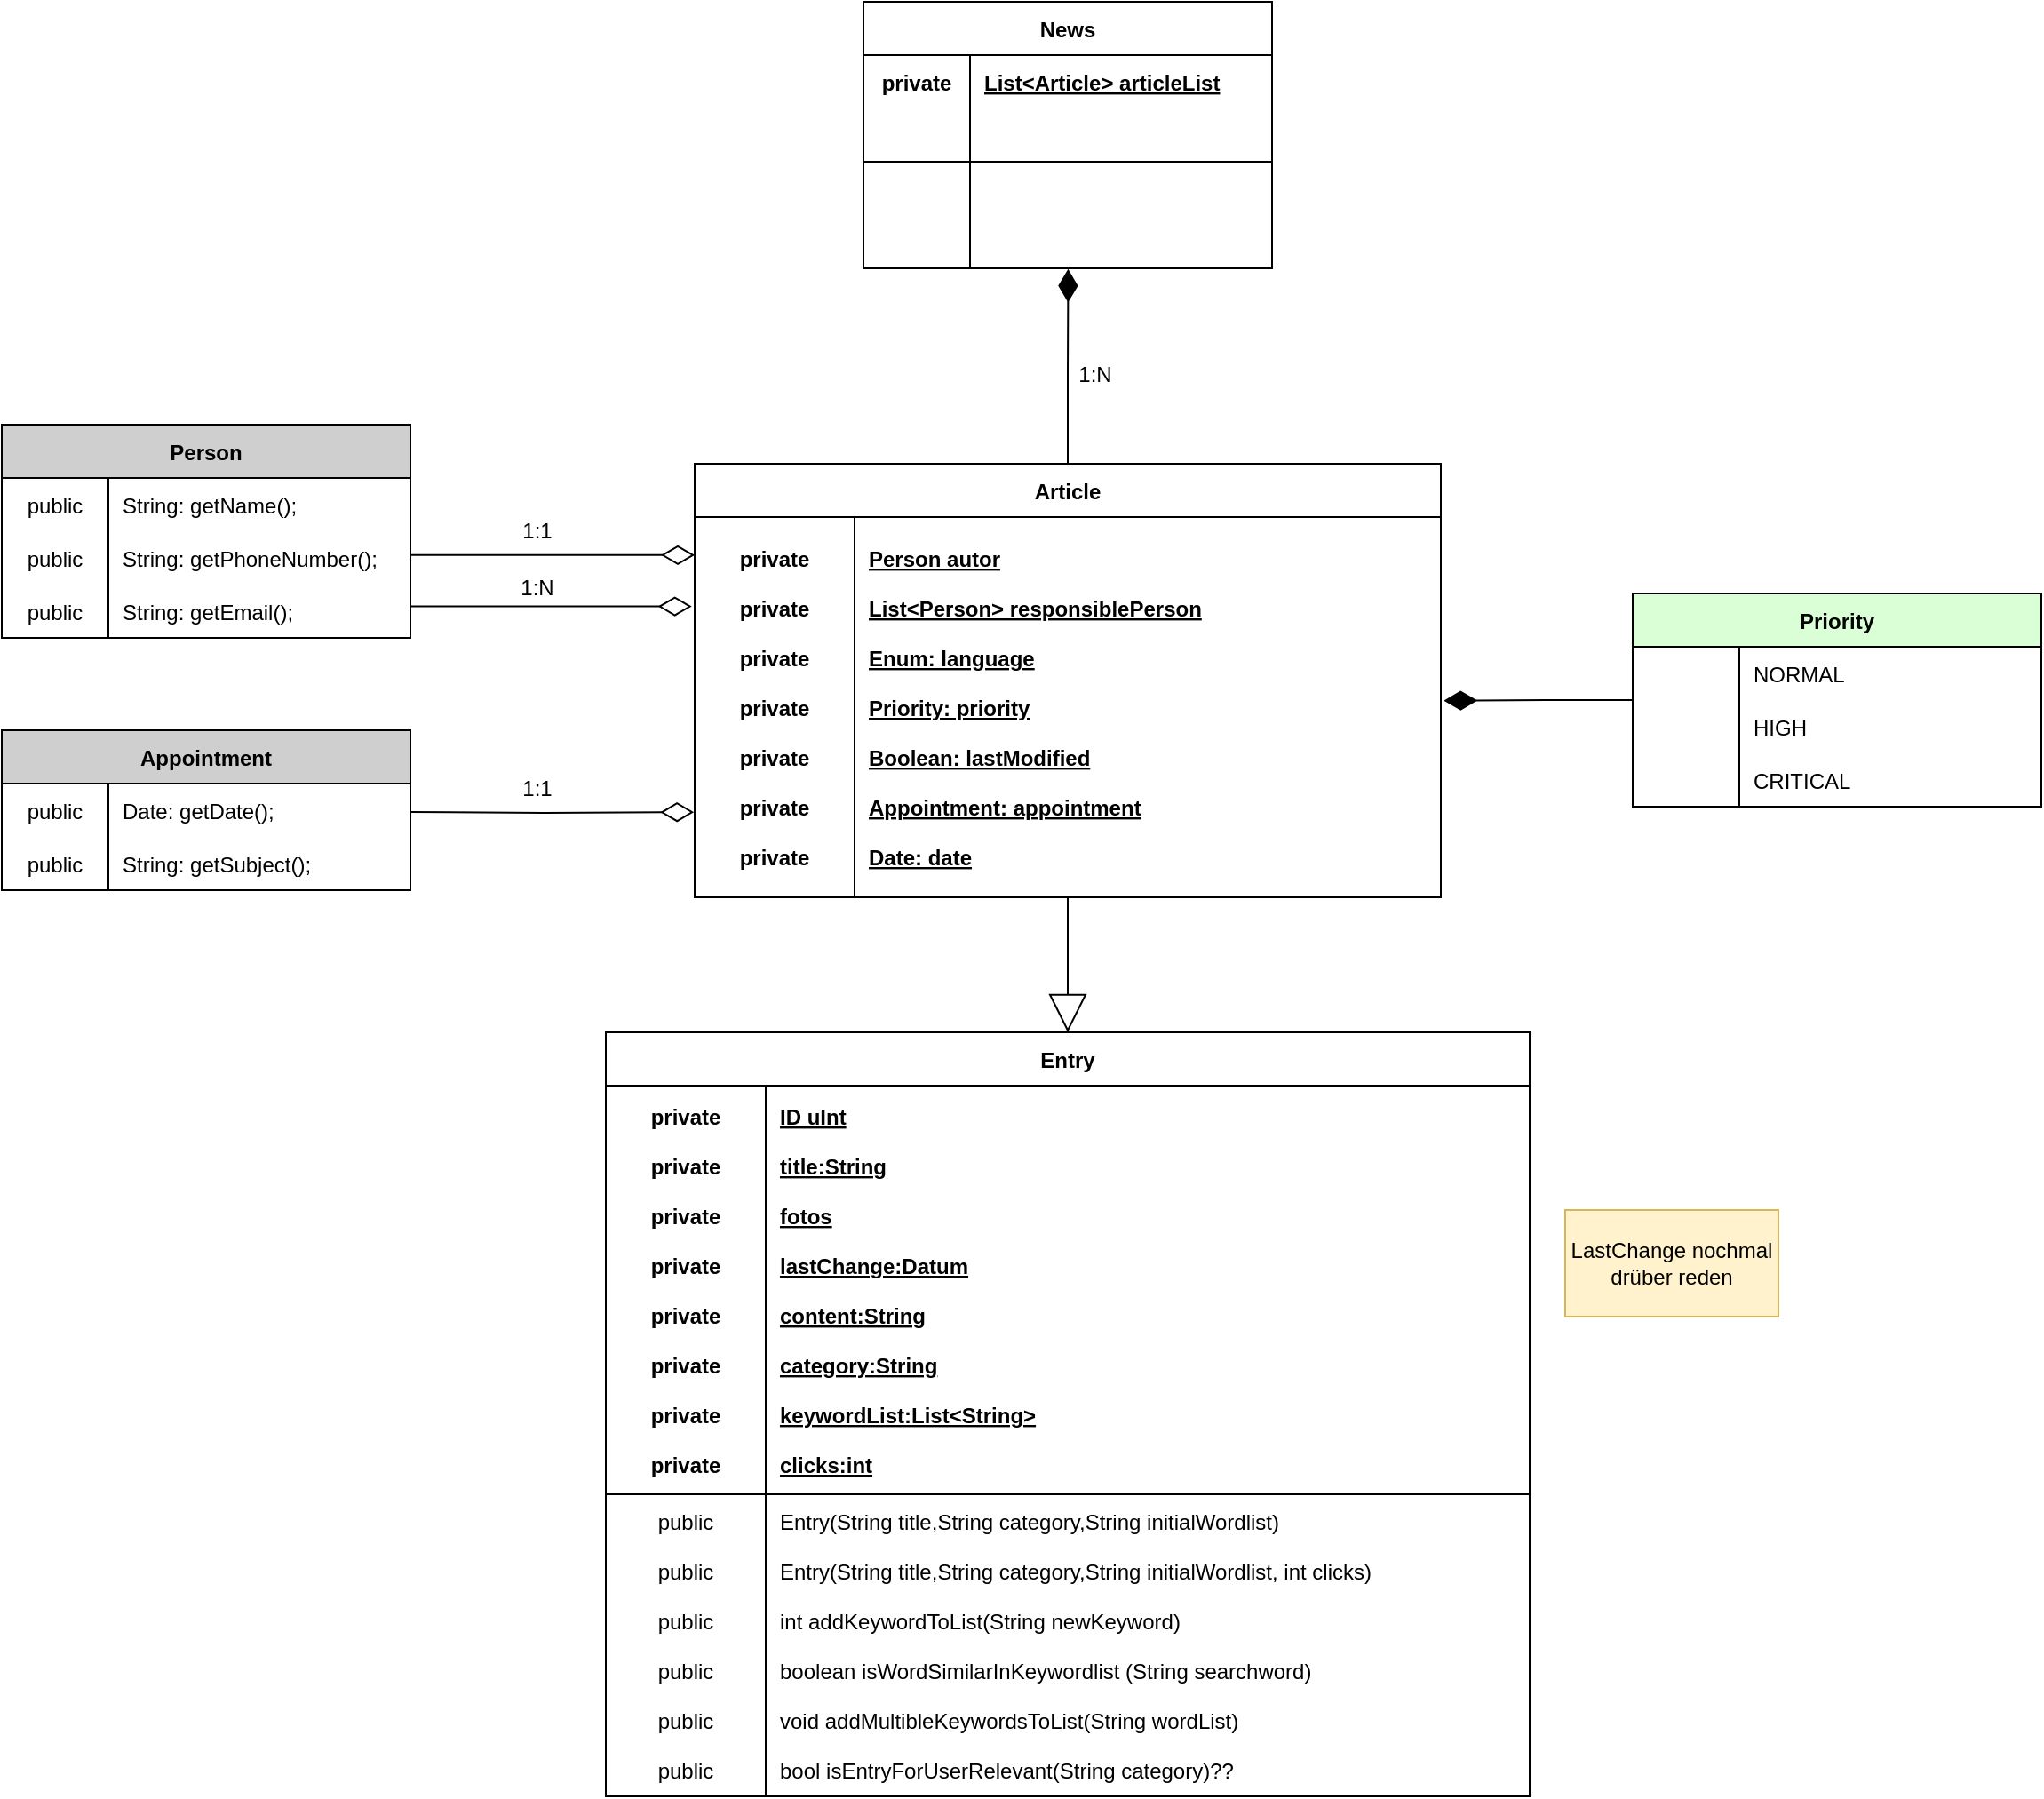 <mxfile version="16.0.0" type="device"><diagram id="8Mi74tu6UB0jfK3q9wta" name="Page-1"><mxGraphModel dx="1075" dy="2206" grid="1" gridSize="10" guides="1" tooltips="1" connect="1" arrows="1" fold="1" page="1" pageScale="1" pageWidth="827" pageHeight="1169" math="0" shadow="0"><root><mxCell id="0"/><mxCell id="1" parent="0"/><mxCell id="CqSebgmrQ0g2uFQ6BsL6-1" value="Entry" style="shape=table;startSize=30;container=1;collapsible=1;childLayout=tableLayout;fixedRows=1;rowLines=0;fontStyle=1;align=center;resizeLast=1;" vertex="1" parent="1"><mxGeometry x="1280" y="-450" width="520" height="430" as="geometry"/></mxCell><mxCell id="CqSebgmrQ0g2uFQ6BsL6-2" value="" style="shape=partialRectangle;collapsible=0;dropTarget=0;pointerEvents=0;fillColor=none;top=0;left=0;bottom=1;right=0;points=[[0,0.5],[1,0.5]];portConstraint=eastwest;" vertex="1" parent="CqSebgmrQ0g2uFQ6BsL6-1"><mxGeometry y="30" width="520" height="230" as="geometry"/></mxCell><mxCell id="CqSebgmrQ0g2uFQ6BsL6-3" value="private&#10;&#10;private&#10;&#10;private&#10;&#10;private&#10;&#10;private&#10;&#10;private&#10;&#10;private&#10;&#10;private" style="shape=partialRectangle;connectable=0;fillColor=none;top=0;left=0;bottom=0;right=0;fontStyle=1;overflow=hidden;" vertex="1" parent="CqSebgmrQ0g2uFQ6BsL6-2"><mxGeometry width="90" height="230" as="geometry"><mxRectangle width="90" height="230" as="alternateBounds"/></mxGeometry></mxCell><mxCell id="CqSebgmrQ0g2uFQ6BsL6-4" value="ID uInt&#10;&#10;title:String&#10;&#10;fotos&#10;&#10;lastChange:Datum&#10;&#10;content:String&#10;&#10;category:String&#10;&#10;keywordList:List&lt;String&gt;&#10;&#10;clicks:int" style="shape=partialRectangle;connectable=0;fillColor=none;top=0;left=0;bottom=0;right=0;align=left;spacingLeft=6;fontStyle=5;overflow=hidden;" vertex="1" parent="CqSebgmrQ0g2uFQ6BsL6-2"><mxGeometry x="90" width="430" height="230" as="geometry"><mxRectangle width="430" height="230" as="alternateBounds"/></mxGeometry></mxCell><mxCell id="CqSebgmrQ0g2uFQ6BsL6-5" value="" style="shape=partialRectangle;collapsible=0;dropTarget=0;pointerEvents=0;fillColor=none;top=0;left=0;bottom=0;right=0;points=[[0,0.5],[1,0.5]];portConstraint=eastwest;" vertex="1" parent="CqSebgmrQ0g2uFQ6BsL6-1"><mxGeometry y="260" width="520" height="170" as="geometry"/></mxCell><mxCell id="CqSebgmrQ0g2uFQ6BsL6-6" value="public&#10;&#10;public&#10;&#10;public&#10;&#10;public&#10;&#10;public&#10;&#10;public" style="shape=partialRectangle;connectable=0;fillColor=none;top=0;left=0;bottom=0;right=0;editable=1;overflow=hidden;" vertex="1" parent="CqSebgmrQ0g2uFQ6BsL6-5"><mxGeometry width="90" height="170" as="geometry"><mxRectangle width="90" height="170" as="alternateBounds"/></mxGeometry></mxCell><mxCell id="CqSebgmrQ0g2uFQ6BsL6-7" value="Entry(String title,String category,String initialWordlist)&#10;&#10;Entry(String title,String category,String initialWordlist, int clicks)&#10;&#10;int addKeywordToList(String newKeyword)&#10;&#10;boolean isWordSimilarInKeywordlist (String searchword)&#10;&#10;void addMultibleKeywordsToList(String wordList)&#10;&#10;bool isEntryForUserRelevant(String category)??" style="shape=partialRectangle;connectable=0;fillColor=none;top=0;left=0;bottom=0;right=0;align=left;spacingLeft=6;overflow=hidden;" vertex="1" parent="CqSebgmrQ0g2uFQ6BsL6-5"><mxGeometry x="90" width="430" height="170" as="geometry"><mxRectangle width="430" height="170" as="alternateBounds"/></mxGeometry></mxCell><mxCell id="CqSebgmrQ0g2uFQ6BsL6-46" style="edgeStyle=orthogonalEdgeStyle;rounded=0;orthogonalLoop=1;jettySize=auto;html=1;exitX=0.5;exitY=0;exitDx=0;exitDy=0;entryX=0.501;entryY=1.011;entryDx=0;entryDy=0;entryPerimeter=0;endArrow=diamondThin;endFill=1;startSize=9;endSize=16;" edge="1" parent="1" source="CqSebgmrQ0g2uFQ6BsL6-21" target="CqSebgmrQ0g2uFQ6BsL6-43"><mxGeometry relative="1" as="geometry"/></mxCell><mxCell id="CqSebgmrQ0g2uFQ6BsL6-21" value="Article" style="shape=table;startSize=30;container=1;collapsible=1;childLayout=tableLayout;fixedRows=1;rowLines=0;fontStyle=1;align=center;resizeLast=1;" vertex="1" parent="1"><mxGeometry x="1330" y="-770" width="420" height="244" as="geometry"/></mxCell><mxCell id="CqSebgmrQ0g2uFQ6BsL6-22" value="" style="shape=partialRectangle;collapsible=0;dropTarget=0;pointerEvents=0;fillColor=none;top=0;left=0;bottom=1;right=0;points=[[0,0.5],[1,0.5]];portConstraint=eastwest;" vertex="1" parent="CqSebgmrQ0g2uFQ6BsL6-21"><mxGeometry y="30" width="420" height="214" as="geometry"/></mxCell><mxCell id="CqSebgmrQ0g2uFQ6BsL6-23" value="private&#10;&#10;private&#10;&#10;private&#10;&#10;private&#10;&#10;private&#10;&#10;private&#10;&#10;private" style="shape=partialRectangle;connectable=0;fillColor=none;top=0;left=0;bottom=0;right=0;fontStyle=1;overflow=hidden;" vertex="1" parent="CqSebgmrQ0g2uFQ6BsL6-22"><mxGeometry width="90" height="214" as="geometry"><mxRectangle width="90" height="214" as="alternateBounds"/></mxGeometry></mxCell><mxCell id="CqSebgmrQ0g2uFQ6BsL6-24" value="Person autor&#10;&#10;List&lt;Person&gt; responsiblePerson&#10;&#10;Enum: language&#10;&#10;Priority: priority&#10;&#10;Boolean: lastModified&#10;&#10;Appointment: appointment&#10;&#10;Date: date" style="shape=partialRectangle;connectable=0;fillColor=none;top=0;left=0;bottom=0;right=0;align=left;spacingLeft=6;fontStyle=5;overflow=hidden;" vertex="1" parent="CqSebgmrQ0g2uFQ6BsL6-22"><mxGeometry x="90" width="330" height="214" as="geometry"><mxRectangle width="330" height="214" as="alternateBounds"/></mxGeometry></mxCell><mxCell id="CqSebgmrQ0g2uFQ6BsL6-31" style="edgeStyle=orthogonalEdgeStyle;rounded=0;orthogonalLoop=1;jettySize=auto;html=1;endArrow=block;endFill=0;startSize=12;endSize=19;entryX=0.5;entryY=0;entryDx=0;entryDy=0;exitX=0.5;exitY=1;exitDx=0;exitDy=0;" edge="1" parent="1" source="CqSebgmrQ0g2uFQ6BsL6-21" target="CqSebgmrQ0g2uFQ6BsL6-1"><mxGeometry relative="1" as="geometry"><Array as="points"/><mxPoint x="1931" y="-85" as="targetPoint"/><mxPoint x="1540" y="-250" as="sourcePoint"/></mxGeometry></mxCell><mxCell id="CqSebgmrQ0g2uFQ6BsL6-32" value="LastChange nochmal drüber reden" style="whiteSpace=wrap;html=1;fillColor=#fff2cc;strokeColor=#d6b656;" vertex="1" parent="1"><mxGeometry x="1820" y="-350" width="120" height="60" as="geometry"/></mxCell><mxCell id="CqSebgmrQ0g2uFQ6BsL6-33" value="News" style="shape=table;startSize=30;container=1;collapsible=1;childLayout=tableLayout;fixedRows=1;rowLines=0;fontStyle=1;align=center;resizeLast=1;labelBackgroundColor=none;" vertex="1" parent="1"><mxGeometry x="1425" y="-1030" width="230" height="150" as="geometry"/></mxCell><mxCell id="CqSebgmrQ0g2uFQ6BsL6-34" value="" style="shape=partialRectangle;collapsible=0;dropTarget=0;pointerEvents=0;fillColor=none;top=0;left=0;bottom=0;right=0;points=[[0,0.5],[1,0.5]];portConstraint=eastwest;labelBackgroundColor=#FFE6CC;" vertex="1" parent="CqSebgmrQ0g2uFQ6BsL6-33"><mxGeometry y="30" width="230" height="30" as="geometry"/></mxCell><mxCell id="CqSebgmrQ0g2uFQ6BsL6-35" value="private" style="shape=partialRectangle;connectable=0;fillColor=none;top=0;left=0;bottom=0;right=0;fontStyle=1;overflow=hidden;labelBackgroundColor=none;" vertex="1" parent="CqSebgmrQ0g2uFQ6BsL6-34"><mxGeometry width="60" height="30" as="geometry"><mxRectangle width="60" height="30" as="alternateBounds"/></mxGeometry></mxCell><mxCell id="CqSebgmrQ0g2uFQ6BsL6-36" value="List&lt;Article&gt; articleList" style="shape=partialRectangle;connectable=0;fillColor=none;top=0;left=0;bottom=0;right=0;align=left;spacingLeft=6;fontStyle=5;overflow=hidden;labelBackgroundColor=none;" vertex="1" parent="CqSebgmrQ0g2uFQ6BsL6-34"><mxGeometry x="60" width="170" height="30" as="geometry"><mxRectangle width="170" height="30" as="alternateBounds"/></mxGeometry></mxCell><mxCell id="CqSebgmrQ0g2uFQ6BsL6-37" value="" style="shape=partialRectangle;collapsible=0;dropTarget=0;pointerEvents=0;fillColor=none;top=0;left=0;bottom=1;right=0;points=[[0,0.5],[1,0.5]];portConstraint=eastwest;labelBackgroundColor=#FFE6CC;" vertex="1" parent="CqSebgmrQ0g2uFQ6BsL6-33"><mxGeometry y="60" width="230" height="30" as="geometry"/></mxCell><mxCell id="CqSebgmrQ0g2uFQ6BsL6-38" value="" style="shape=partialRectangle;connectable=0;fillColor=none;top=0;left=0;bottom=0;right=0;fontStyle=1;overflow=hidden;labelBackgroundColor=#FFE6CC;" vertex="1" parent="CqSebgmrQ0g2uFQ6BsL6-37"><mxGeometry width="60" height="30" as="geometry"><mxRectangle width="60" height="30" as="alternateBounds"/></mxGeometry></mxCell><mxCell id="CqSebgmrQ0g2uFQ6BsL6-39" value="" style="shape=partialRectangle;connectable=0;fillColor=none;top=0;left=0;bottom=0;right=0;align=left;spacingLeft=6;fontStyle=5;overflow=hidden;labelBackgroundColor=#FFE6CC;" vertex="1" parent="CqSebgmrQ0g2uFQ6BsL6-37"><mxGeometry x="60" width="170" height="30" as="geometry"><mxRectangle width="170" height="30" as="alternateBounds"/></mxGeometry></mxCell><mxCell id="CqSebgmrQ0g2uFQ6BsL6-40" value="" style="shape=partialRectangle;collapsible=0;dropTarget=0;pointerEvents=0;fillColor=none;top=0;left=0;bottom=0;right=0;points=[[0,0.5],[1,0.5]];portConstraint=eastwest;labelBackgroundColor=#FFE6CC;" vertex="1" parent="CqSebgmrQ0g2uFQ6BsL6-33"><mxGeometry y="90" width="230" height="30" as="geometry"/></mxCell><mxCell id="CqSebgmrQ0g2uFQ6BsL6-41" value="" style="shape=partialRectangle;connectable=0;fillColor=none;top=0;left=0;bottom=0;right=0;editable=1;overflow=hidden;labelBackgroundColor=#FFE6CC;" vertex="1" parent="CqSebgmrQ0g2uFQ6BsL6-40"><mxGeometry width="60" height="30" as="geometry"><mxRectangle width="60" height="30" as="alternateBounds"/></mxGeometry></mxCell><mxCell id="CqSebgmrQ0g2uFQ6BsL6-42" value="" style="shape=partialRectangle;connectable=0;fillColor=none;top=0;left=0;bottom=0;right=0;align=left;spacingLeft=6;overflow=hidden;labelBackgroundColor=#FFE6CC;" vertex="1" parent="CqSebgmrQ0g2uFQ6BsL6-40"><mxGeometry x="60" width="170" height="30" as="geometry"><mxRectangle width="170" height="30" as="alternateBounds"/></mxGeometry></mxCell><mxCell id="CqSebgmrQ0g2uFQ6BsL6-43" value="" style="shape=partialRectangle;collapsible=0;dropTarget=0;pointerEvents=0;fillColor=none;top=0;left=0;bottom=0;right=0;points=[[0,0.5],[1,0.5]];portConstraint=eastwest;labelBackgroundColor=#FFE6CC;" vertex="1" parent="CqSebgmrQ0g2uFQ6BsL6-33"><mxGeometry y="120" width="230" height="30" as="geometry"/></mxCell><mxCell id="CqSebgmrQ0g2uFQ6BsL6-44" value="" style="shape=partialRectangle;connectable=0;fillColor=none;top=0;left=0;bottom=0;right=0;editable=1;overflow=hidden;labelBackgroundColor=#FFE6CC;" vertex="1" parent="CqSebgmrQ0g2uFQ6BsL6-43"><mxGeometry width="60" height="30" as="geometry"><mxRectangle width="60" height="30" as="alternateBounds"/></mxGeometry></mxCell><mxCell id="CqSebgmrQ0g2uFQ6BsL6-45" value="" style="shape=partialRectangle;connectable=0;fillColor=none;top=0;left=0;bottom=0;right=0;align=left;spacingLeft=6;overflow=hidden;labelBackgroundColor=#FFE6CC;" vertex="1" parent="CqSebgmrQ0g2uFQ6BsL6-43"><mxGeometry x="60" width="170" height="30" as="geometry"><mxRectangle width="170" height="30" as="alternateBounds"/></mxGeometry></mxCell><mxCell id="CqSebgmrQ0g2uFQ6BsL6-47" value="Appointment" style="shape=table;startSize=30;container=1;collapsible=1;childLayout=tableLayout;fixedRows=1;rowLines=0;fontStyle=1;align=center;resizeLast=1;labelBackgroundColor=none;fillColor=#CFCFCF;" vertex="1" parent="1"><mxGeometry x="940" y="-620" width="230" height="90" as="geometry"/></mxCell><mxCell id="CqSebgmrQ0g2uFQ6BsL6-54" value="" style="shape=partialRectangle;collapsible=0;dropTarget=0;pointerEvents=0;fillColor=none;top=0;left=0;bottom=0;right=0;points=[[0,0.5],[1,0.5]];portConstraint=eastwest;labelBackgroundColor=#FFE6CC;" vertex="1" parent="CqSebgmrQ0g2uFQ6BsL6-47"><mxGeometry y="30" width="230" height="30" as="geometry"/></mxCell><mxCell id="CqSebgmrQ0g2uFQ6BsL6-55" value="public" style="shape=partialRectangle;connectable=0;fillColor=none;top=0;left=0;bottom=0;right=0;editable=1;overflow=hidden;labelBackgroundColor=none;" vertex="1" parent="CqSebgmrQ0g2uFQ6BsL6-54"><mxGeometry width="60" height="30" as="geometry"><mxRectangle width="60" height="30" as="alternateBounds"/></mxGeometry></mxCell><mxCell id="CqSebgmrQ0g2uFQ6BsL6-56" value="Date: getDate();" style="shape=partialRectangle;connectable=0;fillColor=none;top=0;left=0;bottom=0;right=0;align=left;spacingLeft=6;overflow=hidden;labelBackgroundColor=none;" vertex="1" parent="CqSebgmrQ0g2uFQ6BsL6-54"><mxGeometry x="60" width="170" height="30" as="geometry"><mxRectangle width="170" height="30" as="alternateBounds"/></mxGeometry></mxCell><mxCell id="CqSebgmrQ0g2uFQ6BsL6-57" value="" style="shape=partialRectangle;collapsible=0;dropTarget=0;pointerEvents=0;fillColor=none;top=0;left=0;bottom=0;right=0;points=[[0,0.5],[1,0.5]];portConstraint=eastwest;labelBackgroundColor=#FFE6CC;" vertex="1" parent="CqSebgmrQ0g2uFQ6BsL6-47"><mxGeometry y="60" width="230" height="30" as="geometry"/></mxCell><mxCell id="CqSebgmrQ0g2uFQ6BsL6-58" value="public" style="shape=partialRectangle;connectable=0;fillColor=none;top=0;left=0;bottom=0;right=0;editable=1;overflow=hidden;labelBackgroundColor=none;fontColor=default;" vertex="1" parent="CqSebgmrQ0g2uFQ6BsL6-57"><mxGeometry width="60" height="30" as="geometry"><mxRectangle width="60" height="30" as="alternateBounds"/></mxGeometry></mxCell><mxCell id="CqSebgmrQ0g2uFQ6BsL6-59" value="String: getSubject();" style="shape=partialRectangle;connectable=0;fillColor=none;top=0;left=0;bottom=0;right=0;align=left;spacingLeft=6;overflow=hidden;labelBackgroundColor=none;" vertex="1" parent="CqSebgmrQ0g2uFQ6BsL6-57"><mxGeometry x="60" width="170" height="30" as="geometry"><mxRectangle width="170" height="30" as="alternateBounds"/></mxGeometry></mxCell><mxCell id="CqSebgmrQ0g2uFQ6BsL6-60" style="edgeStyle=orthogonalEdgeStyle;rounded=0;orthogonalLoop=1;jettySize=auto;html=1;entryX=-0.001;entryY=0.776;entryDx=0;entryDy=0;entryPerimeter=0;fontColor=default;endArrow=diamondThin;endFill=0;startSize=9;endSize=16;" edge="1" parent="1" target="CqSebgmrQ0g2uFQ6BsL6-22"><mxGeometry relative="1" as="geometry"><mxPoint x="1170" y="-574" as="sourcePoint"/></mxGeometry></mxCell><mxCell id="CqSebgmrQ0g2uFQ6BsL6-61" value="Person" style="shape=table;startSize=30;container=1;collapsible=1;childLayout=tableLayout;fixedRows=1;rowLines=0;fontStyle=1;align=center;resizeLast=1;labelBackgroundColor=none;rounded=0;shadow=0;sketch=0;gradientColor=none;fillColor=#CFCFCF;" vertex="1" parent="1"><mxGeometry x="940" y="-792" width="230" height="120" as="geometry"/></mxCell><mxCell id="CqSebgmrQ0g2uFQ6BsL6-62" value="" style="shape=partialRectangle;collapsible=0;dropTarget=0;pointerEvents=0;fillColor=none;top=0;left=0;bottom=0;right=0;points=[[0,0.5],[1,0.5]];portConstraint=eastwest;labelBackgroundColor=#FFE6CC;" vertex="1" parent="CqSebgmrQ0g2uFQ6BsL6-61"><mxGeometry y="30" width="230" height="30" as="geometry"/></mxCell><mxCell id="CqSebgmrQ0g2uFQ6BsL6-63" value="public" style="shape=partialRectangle;connectable=0;fillColor=none;top=0;left=0;bottom=0;right=0;fontStyle=0;overflow=hidden;labelBackgroundColor=none;" vertex="1" parent="CqSebgmrQ0g2uFQ6BsL6-62"><mxGeometry width="60" height="30" as="geometry"><mxRectangle width="60" height="30" as="alternateBounds"/></mxGeometry></mxCell><mxCell id="CqSebgmrQ0g2uFQ6BsL6-64" value="String: getName();" style="shape=partialRectangle;connectable=0;fillColor=none;top=0;left=0;bottom=0;right=0;align=left;spacingLeft=6;fontStyle=0;overflow=hidden;labelBackgroundColor=none;" vertex="1" parent="CqSebgmrQ0g2uFQ6BsL6-62"><mxGeometry x="60" width="170" height="30" as="geometry"><mxRectangle width="170" height="30" as="alternateBounds"/></mxGeometry></mxCell><mxCell id="CqSebgmrQ0g2uFQ6BsL6-68" value="" style="shape=partialRectangle;collapsible=0;dropTarget=0;pointerEvents=0;fillColor=none;top=0;left=0;bottom=0;right=0;points=[[0,0.5],[1,0.5]];portConstraint=eastwest;labelBackgroundColor=#FFE6CC;" vertex="1" parent="CqSebgmrQ0g2uFQ6BsL6-61"><mxGeometry y="60" width="230" height="30" as="geometry"/></mxCell><mxCell id="CqSebgmrQ0g2uFQ6BsL6-69" value="public" style="shape=partialRectangle;connectable=0;fillColor=none;top=0;left=0;bottom=0;right=0;editable=1;overflow=hidden;labelBackgroundColor=none;" vertex="1" parent="CqSebgmrQ0g2uFQ6BsL6-68"><mxGeometry width="60" height="30" as="geometry"><mxRectangle width="60" height="30" as="alternateBounds"/></mxGeometry></mxCell><mxCell id="CqSebgmrQ0g2uFQ6BsL6-70" value="String: getPhoneNumber();" style="shape=partialRectangle;connectable=0;fillColor=none;top=0;left=0;bottom=0;right=0;align=left;spacingLeft=6;overflow=hidden;labelBackgroundColor=none;" vertex="1" parent="CqSebgmrQ0g2uFQ6BsL6-68"><mxGeometry x="60" width="170" height="30" as="geometry"><mxRectangle width="170" height="30" as="alternateBounds"/></mxGeometry></mxCell><mxCell id="CqSebgmrQ0g2uFQ6BsL6-71" value="" style="shape=partialRectangle;collapsible=0;dropTarget=0;pointerEvents=0;fillColor=none;top=0;left=0;bottom=0;right=0;points=[[0,0.5],[1,0.5]];portConstraint=eastwest;labelBackgroundColor=#FFE6CC;" vertex="1" parent="CqSebgmrQ0g2uFQ6BsL6-61"><mxGeometry y="90" width="230" height="30" as="geometry"/></mxCell><mxCell id="CqSebgmrQ0g2uFQ6BsL6-72" value="public" style="shape=partialRectangle;connectable=0;fillColor=none;top=0;left=0;bottom=0;right=0;editable=1;overflow=hidden;labelBackgroundColor=none;fontColor=default;" vertex="1" parent="CqSebgmrQ0g2uFQ6BsL6-71"><mxGeometry width="60" height="30" as="geometry"><mxRectangle width="60" height="30" as="alternateBounds"/></mxGeometry></mxCell><mxCell id="CqSebgmrQ0g2uFQ6BsL6-73" value="String: getEmail();" style="shape=partialRectangle;connectable=0;fillColor=none;top=0;left=0;bottom=0;right=0;align=left;spacingLeft=6;overflow=hidden;labelBackgroundColor=none;" vertex="1" parent="CqSebgmrQ0g2uFQ6BsL6-71"><mxGeometry x="60" width="170" height="30" as="geometry"><mxRectangle width="170" height="30" as="alternateBounds"/></mxGeometry></mxCell><mxCell id="CqSebgmrQ0g2uFQ6BsL6-74" style="edgeStyle=orthogonalEdgeStyle;rounded=0;orthogonalLoop=1;jettySize=auto;html=1;entryX=0;entryY=0.1;entryDx=0;entryDy=0;entryPerimeter=0;fontColor=default;endArrow=diamondThin;endFill=0;startSize=9;endSize=16;" edge="1" parent="1" source="CqSebgmrQ0g2uFQ6BsL6-68" target="CqSebgmrQ0g2uFQ6BsL6-22"><mxGeometry relative="1" as="geometry"><Array as="points"><mxPoint x="1210" y="-719"/></Array></mxGeometry></mxCell><mxCell id="CqSebgmrQ0g2uFQ6BsL6-75" style="edgeStyle=orthogonalEdgeStyle;rounded=0;orthogonalLoop=1;jettySize=auto;html=1;fontColor=default;endArrow=diamondThin;endFill=0;startSize=9;endSize=16;entryX=-0.004;entryY=0.235;entryDx=0;entryDy=0;entryPerimeter=0;" edge="1" parent="1" source="CqSebgmrQ0g2uFQ6BsL6-71" target="CqSebgmrQ0g2uFQ6BsL6-22"><mxGeometry relative="1" as="geometry"><mxPoint x="1310" y="-690" as="targetPoint"/><Array as="points"><mxPoint x="1245" y="-690"/></Array></mxGeometry></mxCell><mxCell id="CqSebgmrQ0g2uFQ6BsL6-86" style="edgeStyle=orthogonalEdgeStyle;rounded=0;orthogonalLoop=1;jettySize=auto;html=1;entryX=1.004;entryY=0.483;entryDx=0;entryDy=0;entryPerimeter=0;fontColor=default;endArrow=diamondThin;endFill=1;startSize=9;endSize=16;" edge="1" parent="1" source="CqSebgmrQ0g2uFQ6BsL6-76" target="CqSebgmrQ0g2uFQ6BsL6-22"><mxGeometry relative="1" as="geometry"/></mxCell><mxCell id="CqSebgmrQ0g2uFQ6BsL6-76" value="Priority" style="shape=table;startSize=30;container=1;collapsible=1;childLayout=tableLayout;fixedRows=1;rowLines=0;fontStyle=1;align=center;resizeLast=1;labelBackgroundColor=none;rounded=0;shadow=0;sketch=0;gradientColor=none;fillColor=#DAFFD6;" vertex="1" parent="1"><mxGeometry x="1858" y="-697" width="230" height="120" as="geometry"/></mxCell><mxCell id="CqSebgmrQ0g2uFQ6BsL6-77" value="" style="shape=partialRectangle;collapsible=0;dropTarget=0;pointerEvents=0;fillColor=none;top=0;left=0;bottom=0;right=0;points=[[0,0.5],[1,0.5]];portConstraint=eastwest;labelBackgroundColor=#FFE6CC;" vertex="1" parent="CqSebgmrQ0g2uFQ6BsL6-76"><mxGeometry y="30" width="230" height="30" as="geometry"/></mxCell><mxCell id="CqSebgmrQ0g2uFQ6BsL6-78" value="" style="shape=partialRectangle;connectable=0;fillColor=none;top=0;left=0;bottom=0;right=0;fontStyle=0;overflow=hidden;labelBackgroundColor=none;" vertex="1" parent="CqSebgmrQ0g2uFQ6BsL6-77"><mxGeometry width="60" height="30" as="geometry"><mxRectangle width="60" height="30" as="alternateBounds"/></mxGeometry></mxCell><mxCell id="CqSebgmrQ0g2uFQ6BsL6-79" value="NORMAL" style="shape=partialRectangle;connectable=0;fillColor=none;top=0;left=0;bottom=0;right=0;align=left;spacingLeft=6;fontStyle=0;overflow=hidden;labelBackgroundColor=none;" vertex="1" parent="CqSebgmrQ0g2uFQ6BsL6-77"><mxGeometry x="60" width="170" height="30" as="geometry"><mxRectangle width="170" height="30" as="alternateBounds"/></mxGeometry></mxCell><mxCell id="CqSebgmrQ0g2uFQ6BsL6-80" value="" style="shape=partialRectangle;collapsible=0;dropTarget=0;pointerEvents=0;fillColor=none;top=0;left=0;bottom=0;right=0;points=[[0,0.5],[1,0.5]];portConstraint=eastwest;labelBackgroundColor=#FFE6CC;" vertex="1" parent="CqSebgmrQ0g2uFQ6BsL6-76"><mxGeometry y="60" width="230" height="30" as="geometry"/></mxCell><mxCell id="CqSebgmrQ0g2uFQ6BsL6-81" value="" style="shape=partialRectangle;connectable=0;fillColor=none;top=0;left=0;bottom=0;right=0;editable=1;overflow=hidden;labelBackgroundColor=none;" vertex="1" parent="CqSebgmrQ0g2uFQ6BsL6-80"><mxGeometry width="60" height="30" as="geometry"><mxRectangle width="60" height="30" as="alternateBounds"/></mxGeometry></mxCell><mxCell id="CqSebgmrQ0g2uFQ6BsL6-82" value="HIGH" style="shape=partialRectangle;connectable=0;fillColor=none;top=0;left=0;bottom=0;right=0;align=left;spacingLeft=6;overflow=hidden;labelBackgroundColor=none;" vertex="1" parent="CqSebgmrQ0g2uFQ6BsL6-80"><mxGeometry x="60" width="170" height="30" as="geometry"><mxRectangle width="170" height="30" as="alternateBounds"/></mxGeometry></mxCell><mxCell id="CqSebgmrQ0g2uFQ6BsL6-83" value="" style="shape=partialRectangle;collapsible=0;dropTarget=0;pointerEvents=0;fillColor=none;top=0;left=0;bottom=0;right=0;points=[[0,0.5],[1,0.5]];portConstraint=eastwest;labelBackgroundColor=#FFE6CC;" vertex="1" parent="CqSebgmrQ0g2uFQ6BsL6-76"><mxGeometry y="90" width="230" height="30" as="geometry"/></mxCell><mxCell id="CqSebgmrQ0g2uFQ6BsL6-84" value="" style="shape=partialRectangle;connectable=0;fillColor=none;top=0;left=0;bottom=0;right=0;editable=1;overflow=hidden;labelBackgroundColor=none;fontColor=default;" vertex="1" parent="CqSebgmrQ0g2uFQ6BsL6-83"><mxGeometry width="60" height="30" as="geometry"><mxRectangle width="60" height="30" as="alternateBounds"/></mxGeometry></mxCell><mxCell id="CqSebgmrQ0g2uFQ6BsL6-85" value="CRITICAL" style="shape=partialRectangle;connectable=0;fillColor=none;top=0;left=0;bottom=0;right=0;align=left;spacingLeft=6;overflow=hidden;labelBackgroundColor=none;" vertex="1" parent="CqSebgmrQ0g2uFQ6BsL6-83"><mxGeometry x="60" width="170" height="30" as="geometry"><mxRectangle width="170" height="30" as="alternateBounds"/></mxGeometry></mxCell><mxCell id="CqSebgmrQ0g2uFQ6BsL6-87" value="1:1" style="text;html=1;align=center;verticalAlign=middle;resizable=0;points=[];autosize=1;strokeColor=none;fillColor=none;fontColor=default;" vertex="1" parent="1"><mxGeometry x="1226" y="-742" width="30" height="20" as="geometry"/></mxCell><mxCell id="CqSebgmrQ0g2uFQ6BsL6-88" value="1:N" style="text;html=1;align=center;verticalAlign=middle;resizable=0;points=[];autosize=1;strokeColor=none;fillColor=none;fontColor=default;" vertex="1" parent="1"><mxGeometry x="1226" y="-710" width="30" height="20" as="geometry"/></mxCell><mxCell id="CqSebgmrQ0g2uFQ6BsL6-89" value="1:1" style="text;html=1;align=center;verticalAlign=middle;resizable=0;points=[];autosize=1;strokeColor=none;fillColor=none;fontColor=default;" vertex="1" parent="1"><mxGeometry x="1226" y="-597" width="30" height="20" as="geometry"/></mxCell><mxCell id="CqSebgmrQ0g2uFQ6BsL6-90" value="1:N" style="text;html=1;align=center;verticalAlign=middle;resizable=0;points=[];autosize=1;strokeColor=none;fillColor=none;fontColor=default;" vertex="1" parent="1"><mxGeometry x="1540" y="-830" width="30" height="20" as="geometry"/></mxCell></root></mxGraphModel></diagram></mxfile>